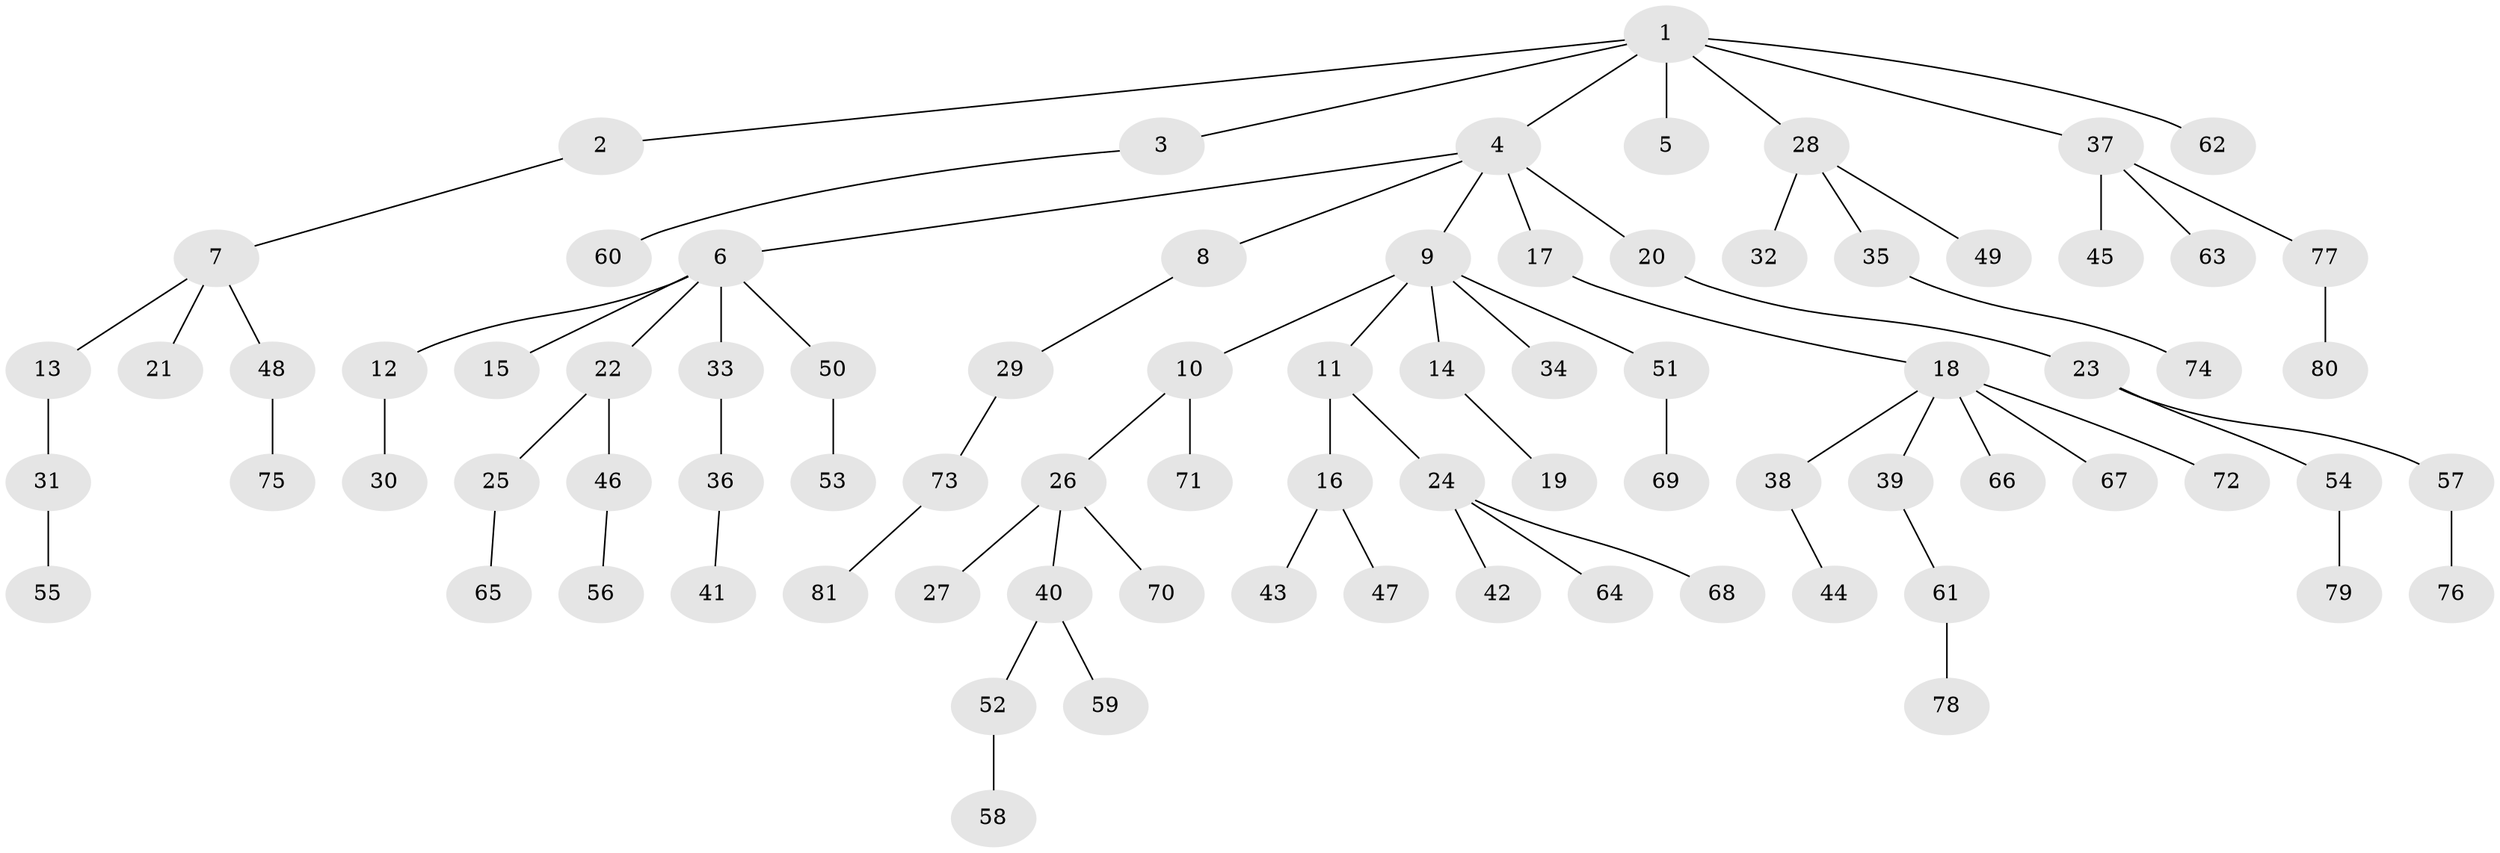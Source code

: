 // coarse degree distribution, {6: 0.05357142857142857, 2: 0.17857142857142858, 1: 0.6071428571428571, 7: 0.017857142857142856, 4: 0.05357142857142857, 5: 0.03571428571428571, 3: 0.05357142857142857}
// Generated by graph-tools (version 1.1) at 2025/52/02/27/25 19:52:11]
// undirected, 81 vertices, 80 edges
graph export_dot {
graph [start="1"]
  node [color=gray90,style=filled];
  1;
  2;
  3;
  4;
  5;
  6;
  7;
  8;
  9;
  10;
  11;
  12;
  13;
  14;
  15;
  16;
  17;
  18;
  19;
  20;
  21;
  22;
  23;
  24;
  25;
  26;
  27;
  28;
  29;
  30;
  31;
  32;
  33;
  34;
  35;
  36;
  37;
  38;
  39;
  40;
  41;
  42;
  43;
  44;
  45;
  46;
  47;
  48;
  49;
  50;
  51;
  52;
  53;
  54;
  55;
  56;
  57;
  58;
  59;
  60;
  61;
  62;
  63;
  64;
  65;
  66;
  67;
  68;
  69;
  70;
  71;
  72;
  73;
  74;
  75;
  76;
  77;
  78;
  79;
  80;
  81;
  1 -- 2;
  1 -- 3;
  1 -- 4;
  1 -- 5;
  1 -- 28;
  1 -- 37;
  1 -- 62;
  2 -- 7;
  3 -- 60;
  4 -- 6;
  4 -- 8;
  4 -- 9;
  4 -- 17;
  4 -- 20;
  6 -- 12;
  6 -- 15;
  6 -- 22;
  6 -- 33;
  6 -- 50;
  7 -- 13;
  7 -- 21;
  7 -- 48;
  8 -- 29;
  9 -- 10;
  9 -- 11;
  9 -- 14;
  9 -- 34;
  9 -- 51;
  10 -- 26;
  10 -- 71;
  11 -- 16;
  11 -- 24;
  12 -- 30;
  13 -- 31;
  14 -- 19;
  16 -- 43;
  16 -- 47;
  17 -- 18;
  18 -- 38;
  18 -- 39;
  18 -- 66;
  18 -- 67;
  18 -- 72;
  20 -- 23;
  22 -- 25;
  22 -- 46;
  23 -- 54;
  23 -- 57;
  24 -- 42;
  24 -- 64;
  24 -- 68;
  25 -- 65;
  26 -- 27;
  26 -- 40;
  26 -- 70;
  28 -- 32;
  28 -- 35;
  28 -- 49;
  29 -- 73;
  31 -- 55;
  33 -- 36;
  35 -- 74;
  36 -- 41;
  37 -- 45;
  37 -- 63;
  37 -- 77;
  38 -- 44;
  39 -- 61;
  40 -- 52;
  40 -- 59;
  46 -- 56;
  48 -- 75;
  50 -- 53;
  51 -- 69;
  52 -- 58;
  54 -- 79;
  57 -- 76;
  61 -- 78;
  73 -- 81;
  77 -- 80;
}
